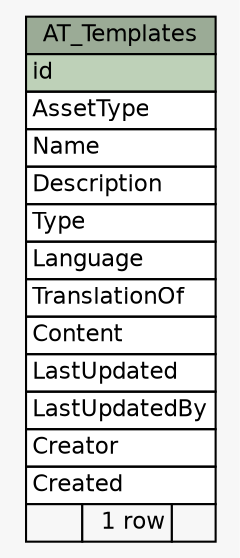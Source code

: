 // dot 2.28.0 on Linux 3.2.21-1.32.6.amzn1.x86_64
// SchemaSpy rev 590
digraph "AT_Templates" {
  graph [
    rankdir="RL"
    bgcolor="#f7f7f7"
    nodesep="0.18"
    ranksep="0.46"
    fontname="Helvetica"
    fontsize="11"
  ];
  node [
    fontname="Helvetica"
    fontsize="11"
    shape="plaintext"
  ];
  edge [
    arrowsize="0.8"
  ];
  "AT_Templates" [
    label=<
    <TABLE BORDER="0" CELLBORDER="1" CELLSPACING="0" BGCOLOR="#ffffff">
      <TR><TD COLSPAN="3" BGCOLOR="#9bab96" ALIGN="CENTER">AT_Templates</TD></TR>
      <TR><TD PORT="id" COLSPAN="3" BGCOLOR="#bed1b8" ALIGN="LEFT">id</TD></TR>
      <TR><TD PORT="AssetType" COLSPAN="3" ALIGN="LEFT">AssetType</TD></TR>
      <TR><TD PORT="Name" COLSPAN="3" ALIGN="LEFT">Name</TD></TR>
      <TR><TD PORT="Description" COLSPAN="3" ALIGN="LEFT">Description</TD></TR>
      <TR><TD PORT="Type" COLSPAN="3" ALIGN="LEFT">Type</TD></TR>
      <TR><TD PORT="Language" COLSPAN="3" ALIGN="LEFT">Language</TD></TR>
      <TR><TD PORT="TranslationOf" COLSPAN="3" ALIGN="LEFT">TranslationOf</TD></TR>
      <TR><TD PORT="Content" COLSPAN="3" ALIGN="LEFT">Content</TD></TR>
      <TR><TD PORT="LastUpdated" COLSPAN="3" ALIGN="LEFT">LastUpdated</TD></TR>
      <TR><TD PORT="LastUpdatedBy" COLSPAN="3" ALIGN="LEFT">LastUpdatedBy</TD></TR>
      <TR><TD PORT="Creator" COLSPAN="3" ALIGN="LEFT">Creator</TD></TR>
      <TR><TD PORT="Created" COLSPAN="3" ALIGN="LEFT">Created</TD></TR>
      <TR><TD ALIGN="LEFT" BGCOLOR="#f7f7f7">  </TD><TD ALIGN="RIGHT" BGCOLOR="#f7f7f7">1 row</TD><TD ALIGN="RIGHT" BGCOLOR="#f7f7f7">  </TD></TR>
    </TABLE>>
    URL="tables/AT_Templates.html"
    tooltip="AT_Templates"
  ];
}
